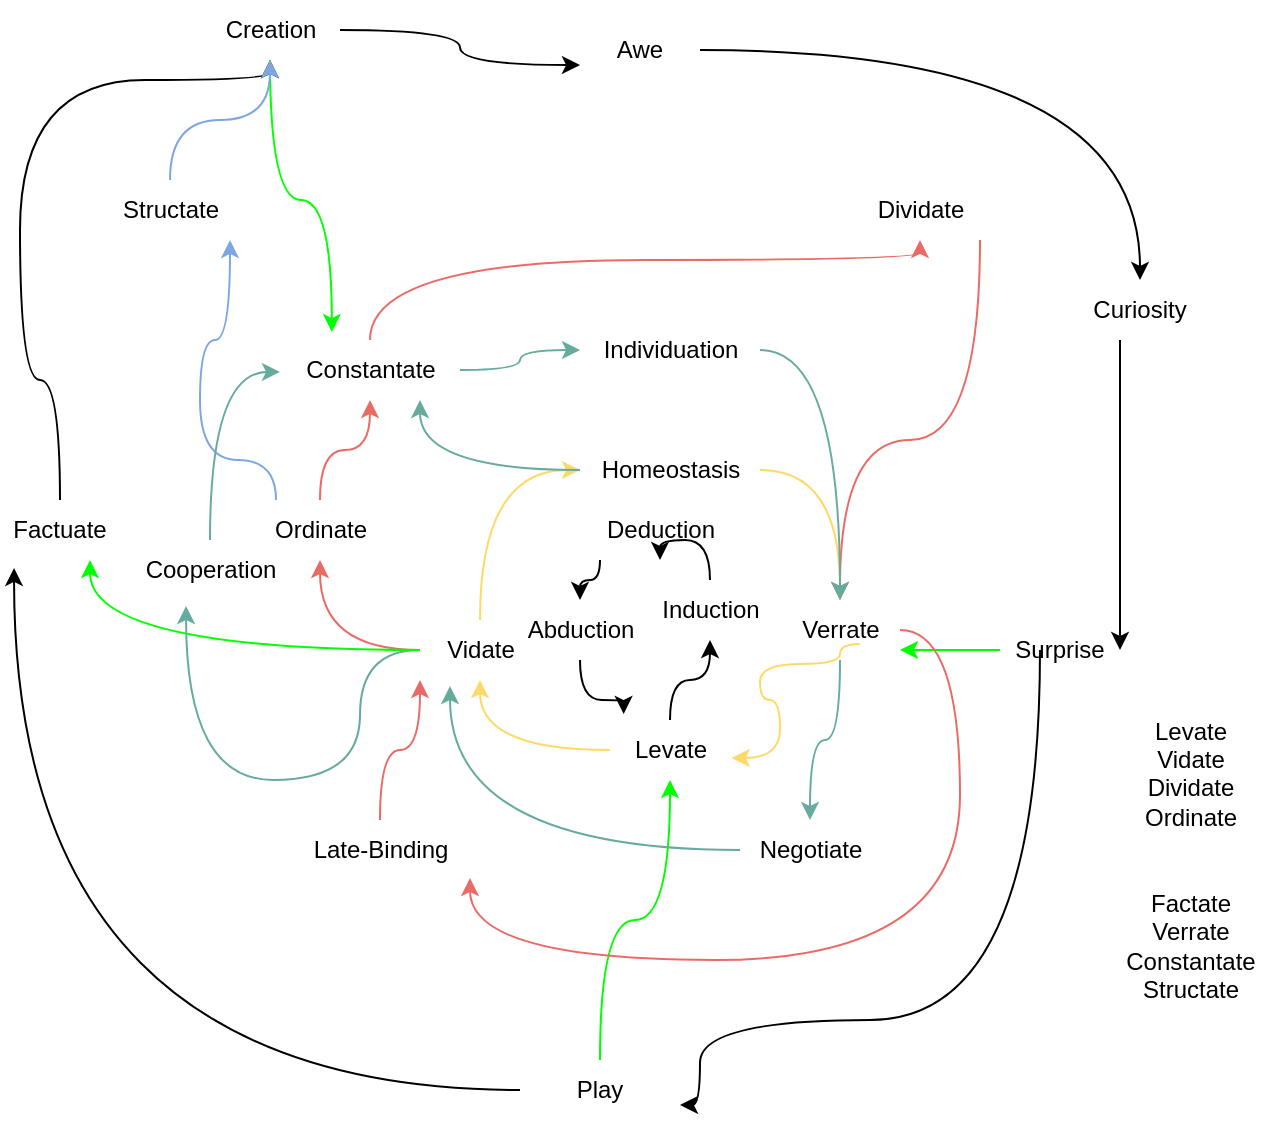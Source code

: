 <mxfile version="20.2.0" type="github">
  <diagram id="q7Endfqhxulxnqz8gKcs" name="Page-1">
    <mxGraphModel dx="961" dy="588" grid="1" gridSize="10" guides="1" tooltips="1" connect="1" arrows="1" fold="1" page="1" pageScale="1" pageWidth="850" pageHeight="1100" math="0" shadow="0">
      <root>
        <mxCell id="0" />
        <mxCell id="1" parent="0" />
        <mxCell id="l6QgvKTfLtVlL3AsR-WV-20" style="edgeStyle=orthogonalEdgeStyle;curved=1;orthogonalLoop=1;jettySize=auto;html=1;" parent="1" source="l6QgvKTfLtVlL3AsR-WV-1" target="l6QgvKTfLtVlL3AsR-WV-2" edge="1">
          <mxGeometry relative="1" as="geometry" />
        </mxCell>
        <mxCell id="l6QgvKTfLtVlL3AsR-WV-1" value="Awe" style="text;html=1;strokeColor=none;fillColor=none;align=center;verticalAlign=middle;whiteSpace=wrap;rounded=0;" parent="1" vertex="1">
          <mxGeometry x="350" y="90" width="60" height="30" as="geometry" />
        </mxCell>
        <mxCell id="l6QgvKTfLtVlL3AsR-WV-21" style="edgeStyle=orthogonalEdgeStyle;curved=1;orthogonalLoop=1;jettySize=auto;html=1;" parent="1" source="l6QgvKTfLtVlL3AsR-WV-2" target="l6QgvKTfLtVlL3AsR-WV-3" edge="1">
          <mxGeometry relative="1" as="geometry" />
        </mxCell>
        <mxCell id="l6QgvKTfLtVlL3AsR-WV-2" value="Curiosity" style="text;html=1;strokeColor=none;fillColor=none;align=center;verticalAlign=middle;whiteSpace=wrap;rounded=0;" parent="1" vertex="1">
          <mxGeometry x="600" y="220" width="60" height="30" as="geometry" />
        </mxCell>
        <mxCell id="l6QgvKTfLtVlL3AsR-WV-46" style="edgeStyle=orthogonalEdgeStyle;curved=1;orthogonalLoop=1;jettySize=auto;html=1;entryX=1;entryY=0.75;entryDx=0;entryDy=0;" parent="1" source="l6QgvKTfLtVlL3AsR-WV-3" target="l6QgvKTfLtVlL3AsR-WV-4" edge="1">
          <mxGeometry relative="1" as="geometry">
            <Array as="points">
              <mxPoint x="580" y="590" />
              <mxPoint x="410" y="590" />
              <mxPoint x="410" y="633" />
            </Array>
          </mxGeometry>
        </mxCell>
        <mxCell id="l6QgvKTfLtVlL3AsR-WV-50" style="edgeStyle=orthogonalEdgeStyle;curved=1;orthogonalLoop=1;jettySize=auto;html=1;strokeColor=#00FF00;" parent="1" source="l6QgvKTfLtVlL3AsR-WV-3" target="l6QgvKTfLtVlL3AsR-WV-8" edge="1">
          <mxGeometry relative="1" as="geometry" />
        </mxCell>
        <mxCell id="l6QgvKTfLtVlL3AsR-WV-3" value="Surprise" style="text;html=1;strokeColor=none;fillColor=none;align=center;verticalAlign=middle;whiteSpace=wrap;rounded=0;" parent="1" vertex="1">
          <mxGeometry x="560" y="405" width="60" as="geometry" />
        </mxCell>
        <mxCell id="l6QgvKTfLtVlL3AsR-WV-23" style="edgeStyle=orthogonalEdgeStyle;curved=1;orthogonalLoop=1;jettySize=auto;html=1;strokeColor=#00FF00;" parent="1" source="l6QgvKTfLtVlL3AsR-WV-4" target="l6QgvKTfLtVlL3AsR-WV-9" edge="1">
          <mxGeometry relative="1" as="geometry" />
        </mxCell>
        <mxCell id="AYosdrnLpDTpRpoJzwx4-12" style="edgeStyle=orthogonalEdgeStyle;curved=1;orthogonalLoop=1;jettySize=auto;html=1;entryX=0.117;entryY=1.133;entryDx=0;entryDy=0;entryPerimeter=0;" parent="1" source="l6QgvKTfLtVlL3AsR-WV-4" target="l6QgvKTfLtVlL3AsR-WV-5" edge="1">
          <mxGeometry relative="1" as="geometry" />
        </mxCell>
        <mxCell id="l6QgvKTfLtVlL3AsR-WV-4" value="Play" style="text;html=1;strokeColor=none;fillColor=none;align=center;verticalAlign=middle;whiteSpace=wrap;rounded=0;" parent="1" vertex="1">
          <mxGeometry x="320" y="610" width="80" height="30" as="geometry" />
        </mxCell>
        <mxCell id="l6QgvKTfLtVlL3AsR-WV-17" style="edgeStyle=orthogonalEdgeStyle;orthogonalLoop=1;jettySize=auto;html=1;curved=1;" parent="1" source="l6QgvKTfLtVlL3AsR-WV-5" target="l6QgvKTfLtVlL3AsR-WV-7" edge="1">
          <mxGeometry relative="1" as="geometry">
            <Array as="points">
              <mxPoint x="90" y="270" />
              <mxPoint x="70" y="270" />
              <mxPoint x="70" y="120" />
              <mxPoint x="195" y="120" />
            </Array>
          </mxGeometry>
        </mxCell>
        <mxCell id="l6QgvKTfLtVlL3AsR-WV-5" value="Factuate" style="text;html=1;strokeColor=none;fillColor=none;align=center;verticalAlign=middle;whiteSpace=wrap;rounded=0;" parent="1" vertex="1">
          <mxGeometry x="60" y="330" width="60" height="30" as="geometry" />
        </mxCell>
        <mxCell id="l6QgvKTfLtVlL3AsR-WV-36" style="edgeStyle=orthogonalEdgeStyle;curved=1;orthogonalLoop=1;jettySize=auto;html=1;entryX=0;entryY=0.75;entryDx=0;entryDy=0;" parent="1" source="l6QgvKTfLtVlL3AsR-WV-7" target="l6QgvKTfLtVlL3AsR-WV-1" edge="1">
          <mxGeometry relative="1" as="geometry" />
        </mxCell>
        <mxCell id="l6QgvKTfLtVlL3AsR-WV-52" style="edgeStyle=orthogonalEdgeStyle;curved=1;orthogonalLoop=1;jettySize=auto;html=1;entryX=0.288;entryY=-0.133;entryDx=0;entryDy=0;entryPerimeter=0;strokeColor=#00FF00;" parent="1" source="l6QgvKTfLtVlL3AsR-WV-7" target="l6QgvKTfLtVlL3AsR-WV-12" edge="1">
          <mxGeometry relative="1" as="geometry" />
        </mxCell>
        <mxCell id="l6QgvKTfLtVlL3AsR-WV-7" value="Creation" style="text;html=1;align=center;verticalAlign=middle;resizable=0;points=[];autosize=1;strokeColor=none;fillColor=none;" parent="1" vertex="1">
          <mxGeometry x="160" y="80" width="70" height="30" as="geometry" />
        </mxCell>
        <mxCell id="l6QgvKTfLtVlL3AsR-WV-27" style="edgeStyle=orthogonalEdgeStyle;curved=1;orthogonalLoop=1;jettySize=auto;html=1;entryX=1.014;entryY=0.633;entryDx=0;entryDy=0;entryPerimeter=0;fillColor=#fff2cc;strokeColor=#FFD966;startArrow=none;" parent="1" target="l6QgvKTfLtVlL3AsR-WV-9" edge="1">
          <mxGeometry relative="1" as="geometry">
            <Array as="points">
              <mxPoint x="480" y="402" />
              <mxPoint x="480" y="412" />
              <mxPoint x="440" y="412" />
              <mxPoint x="440" y="430" />
              <mxPoint x="450" y="430" />
              <mxPoint x="450" y="459" />
            </Array>
            <mxPoint x="490" y="402" as="sourcePoint" />
          </mxGeometry>
        </mxCell>
        <mxCell id="l6QgvKTfLtVlL3AsR-WV-41" style="edgeStyle=orthogonalEdgeStyle;curved=1;orthogonalLoop=1;jettySize=auto;html=1;strokeColor=#67AB9F;" parent="1" source="l6QgvKTfLtVlL3AsR-WV-8" target="l6QgvKTfLtVlL3AsR-WV-40" edge="1">
          <mxGeometry relative="1" as="geometry" />
        </mxCell>
        <mxCell id="l6QgvKTfLtVlL3AsR-WV-47" style="edgeStyle=orthogonalEdgeStyle;curved=1;orthogonalLoop=1;jettySize=auto;html=1;entryX=1;entryY=0.967;entryDx=0;entryDy=0;entryPerimeter=0;strokeColor=#EA6B66;" parent="1" source="l6QgvKTfLtVlL3AsR-WV-8" target="l6QgvKTfLtVlL3AsR-WV-15" edge="1">
          <mxGeometry relative="1" as="geometry">
            <Array as="points">
              <mxPoint x="540" y="395" />
              <mxPoint x="540" y="560" />
              <mxPoint x="295" y="560" />
            </Array>
          </mxGeometry>
        </mxCell>
        <mxCell id="l6QgvKTfLtVlL3AsR-WV-8" value="Verrate" style="text;html=1;align=center;verticalAlign=middle;resizable=0;points=[];autosize=1;strokeColor=none;fillColor=none;" parent="1" vertex="1">
          <mxGeometry x="450" y="380" width="60" height="30" as="geometry" />
        </mxCell>
        <mxCell id="l6QgvKTfLtVlL3AsR-WV-24" style="edgeStyle=orthogonalEdgeStyle;curved=1;orthogonalLoop=1;jettySize=auto;html=1;strokeColor=#FFD966;" parent="1" source="l6QgvKTfLtVlL3AsR-WV-9" target="l6QgvKTfLtVlL3AsR-WV-10" edge="1">
          <mxGeometry relative="1" as="geometry" />
        </mxCell>
        <mxCell id="AYosdrnLpDTpRpoJzwx4-4" style="edgeStyle=orthogonalEdgeStyle;orthogonalLoop=1;jettySize=auto;html=1;curved=1;" parent="1" source="l6QgvKTfLtVlL3AsR-WV-9" target="AYosdrnLpDTpRpoJzwx4-1" edge="1">
          <mxGeometry relative="1" as="geometry" />
        </mxCell>
        <mxCell id="l6QgvKTfLtVlL3AsR-WV-9" value="Levate" style="text;html=1;align=center;verticalAlign=middle;resizable=0;points=[];autosize=1;strokeColor=none;fillColor=none;" parent="1" vertex="1">
          <mxGeometry x="365" y="440" width="60" height="30" as="geometry" />
        </mxCell>
        <mxCell id="l6QgvKTfLtVlL3AsR-WV-29" style="edgeStyle=orthogonalEdgeStyle;curved=1;orthogonalLoop=1;jettySize=auto;html=1;strokeColor=#FFD966;" parent="1" source="l6QgvKTfLtVlL3AsR-WV-10" target="l6QgvKTfLtVlL3AsR-WV-11" edge="1">
          <mxGeometry relative="1" as="geometry">
            <Array as="points">
              <mxPoint x="300" y="315" />
            </Array>
          </mxGeometry>
        </mxCell>
        <mxCell id="l6QgvKTfLtVlL3AsR-WV-34" style="edgeStyle=orthogonalEdgeStyle;curved=1;orthogonalLoop=1;jettySize=auto;html=1;strokeColor=#EA6B66;" parent="1" source="l6QgvKTfLtVlL3AsR-WV-10" target="l6QgvKTfLtVlL3AsR-WV-16" edge="1">
          <mxGeometry relative="1" as="geometry" />
        </mxCell>
        <mxCell id="l6QgvKTfLtVlL3AsR-WV-44" style="edgeStyle=orthogonalEdgeStyle;curved=1;orthogonalLoop=1;jettySize=auto;html=1;entryX=0.367;entryY=1.1;entryDx=0;entryDy=0;entryPerimeter=0;strokeColor=#67AB9F;" parent="1" source="l6QgvKTfLtVlL3AsR-WV-10" target="l6QgvKTfLtVlL3AsR-WV-43" edge="1">
          <mxGeometry relative="1" as="geometry">
            <Array as="points">
              <mxPoint x="240" y="405" />
              <mxPoint x="240" y="470" />
              <mxPoint x="153" y="470" />
            </Array>
          </mxGeometry>
        </mxCell>
        <mxCell id="l6QgvKTfLtVlL3AsR-WV-51" style="edgeStyle=orthogonalEdgeStyle;curved=1;orthogonalLoop=1;jettySize=auto;html=1;entryX=0.75;entryY=1;entryDx=0;entryDy=0;strokeColor=#00FF00;" parent="1" source="l6QgvKTfLtVlL3AsR-WV-10" target="l6QgvKTfLtVlL3AsR-WV-5" edge="1">
          <mxGeometry relative="1" as="geometry" />
        </mxCell>
        <mxCell id="l6QgvKTfLtVlL3AsR-WV-10" value="Vidate" style="text;html=1;align=center;verticalAlign=middle;resizable=0;points=[];autosize=1;strokeColor=none;fillColor=none;" parent="1" vertex="1">
          <mxGeometry x="270" y="390" width="60" height="30" as="geometry" />
        </mxCell>
        <mxCell id="l6QgvKTfLtVlL3AsR-WV-26" style="edgeStyle=orthogonalEdgeStyle;curved=1;orthogonalLoop=1;jettySize=auto;html=1;strokeColor=#FFD966;" parent="1" source="l6QgvKTfLtVlL3AsR-WV-11" target="l6QgvKTfLtVlL3AsR-WV-8" edge="1">
          <mxGeometry relative="1" as="geometry" />
        </mxCell>
        <mxCell id="l6QgvKTfLtVlL3AsR-WV-28" style="edgeStyle=orthogonalEdgeStyle;curved=1;orthogonalLoop=1;jettySize=auto;html=1;strokeColor=#67AB9F;" parent="1" source="l6QgvKTfLtVlL3AsR-WV-11" target="l6QgvKTfLtVlL3AsR-WV-12" edge="1">
          <mxGeometry relative="1" as="geometry">
            <Array as="points">
              <mxPoint x="270" y="315" />
            </Array>
          </mxGeometry>
        </mxCell>
        <mxCell id="l6QgvKTfLtVlL3AsR-WV-11" value="Homeostasis" style="text;html=1;align=center;verticalAlign=middle;resizable=0;points=[];autosize=1;strokeColor=none;fillColor=none;" parent="1" vertex="1">
          <mxGeometry x="350" y="300" width="90" height="30" as="geometry" />
        </mxCell>
        <mxCell id="l6QgvKTfLtVlL3AsR-WV-30" style="edgeStyle=orthogonalEdgeStyle;curved=1;orthogonalLoop=1;jettySize=auto;html=1;strokeColor=#7EA6E0;" parent="1" source="l6QgvKTfLtVlL3AsR-WV-16" target="l6QgvKTfLtVlL3AsR-WV-13" edge="1">
          <mxGeometry relative="1" as="geometry">
            <mxPoint x="180" y="140" as="targetPoint" />
            <Array as="points">
              <mxPoint x="198" y="310" />
              <mxPoint x="160" y="310" />
              <mxPoint x="160" y="250" />
              <mxPoint x="175" y="250" />
              <mxPoint x="175" y="175" />
            </Array>
          </mxGeometry>
        </mxCell>
        <mxCell id="l6QgvKTfLtVlL3AsR-WV-38" style="edgeStyle=orthogonalEdgeStyle;curved=1;orthogonalLoop=1;jettySize=auto;html=1;strokeColor=#67AB9F;" parent="1" source="l6QgvKTfLtVlL3AsR-WV-12" target="l6QgvKTfLtVlL3AsR-WV-37" edge="1">
          <mxGeometry relative="1" as="geometry" />
        </mxCell>
        <mxCell id="l6QgvKTfLtVlL3AsR-WV-12" value="Constantate" style="text;html=1;align=center;verticalAlign=middle;resizable=0;points=[];autosize=1;strokeColor=none;fillColor=none;" parent="1" vertex="1">
          <mxGeometry x="200" y="250" width="90" height="30" as="geometry" />
        </mxCell>
        <mxCell id="l6QgvKTfLtVlL3AsR-WV-49" value="" style="edgeStyle=orthogonalEdgeStyle;curved=1;orthogonalLoop=1;jettySize=auto;html=1;strokeColor=#7EA6E0;" parent="1" source="l6QgvKTfLtVlL3AsR-WV-13" target="l6QgvKTfLtVlL3AsR-WV-7" edge="1">
          <mxGeometry relative="1" as="geometry" />
        </mxCell>
        <mxCell id="l6QgvKTfLtVlL3AsR-WV-13" value="Structate" style="text;html=1;align=center;verticalAlign=middle;resizable=0;points=[];autosize=1;strokeColor=none;fillColor=none;" parent="1" vertex="1">
          <mxGeometry x="110" y="170" width="70" height="30" as="geometry" />
        </mxCell>
        <mxCell id="l6QgvKTfLtVlL3AsR-WV-33" style="edgeStyle=orthogonalEdgeStyle;curved=1;orthogonalLoop=1;jettySize=auto;html=1;strokeColor=#EA6B66;" parent="1" source="l6QgvKTfLtVlL3AsR-WV-14" target="l6QgvKTfLtVlL3AsR-WV-8" edge="1">
          <mxGeometry relative="1" as="geometry">
            <Array as="points">
              <mxPoint x="550" y="300" />
              <mxPoint x="480" y="300" />
            </Array>
          </mxGeometry>
        </mxCell>
        <mxCell id="l6QgvKTfLtVlL3AsR-WV-14" value="Dividate" style="text;html=1;align=center;verticalAlign=middle;resizable=0;points=[];autosize=1;strokeColor=none;fillColor=none;" parent="1" vertex="1">
          <mxGeometry x="485" y="170" width="70" height="30" as="geometry" />
        </mxCell>
        <mxCell id="l6QgvKTfLtVlL3AsR-WV-32" style="edgeStyle=orthogonalEdgeStyle;curved=1;orthogonalLoop=1;jettySize=auto;html=1;strokeColor=#EA6B66;" parent="1" source="l6QgvKTfLtVlL3AsR-WV-12" target="l6QgvKTfLtVlL3AsR-WV-14" edge="1">
          <mxGeometry relative="1" as="geometry">
            <Array as="points">
              <mxPoint x="245" y="210" />
              <mxPoint x="520" y="210" />
            </Array>
          </mxGeometry>
        </mxCell>
        <mxCell id="l6QgvKTfLtVlL3AsR-WV-48" style="edgeStyle=orthogonalEdgeStyle;curved=1;orthogonalLoop=1;jettySize=auto;html=1;entryX=0;entryY=1;entryDx=0;entryDy=0;entryPerimeter=0;strokeColor=#EA6B66;" parent="1" source="l6QgvKTfLtVlL3AsR-WV-15" target="l6QgvKTfLtVlL3AsR-WV-10" edge="1">
          <mxGeometry relative="1" as="geometry" />
        </mxCell>
        <mxCell id="l6QgvKTfLtVlL3AsR-WV-15" value="Late-Binding" style="text;html=1;align=center;verticalAlign=middle;resizable=0;points=[];autosize=1;strokeColor=none;fillColor=none;" parent="1" vertex="1">
          <mxGeometry x="205" y="490" width="90" height="30" as="geometry" />
        </mxCell>
        <mxCell id="l6QgvKTfLtVlL3AsR-WV-35" style="edgeStyle=orthogonalEdgeStyle;curved=1;orthogonalLoop=1;jettySize=auto;html=1;strokeColor=#EA6B66;" parent="1" source="l6QgvKTfLtVlL3AsR-WV-16" target="l6QgvKTfLtVlL3AsR-WV-12" edge="1">
          <mxGeometry relative="1" as="geometry" />
        </mxCell>
        <mxCell id="l6QgvKTfLtVlL3AsR-WV-16" value="Ordinate" style="text;html=1;align=center;verticalAlign=middle;resizable=0;points=[];autosize=1;strokeColor=none;fillColor=none;rounded=0;" parent="1" vertex="1">
          <mxGeometry x="185" y="330" width="70" height="30" as="geometry" />
        </mxCell>
        <mxCell id="l6QgvKTfLtVlL3AsR-WV-39" style="edgeStyle=orthogonalEdgeStyle;curved=1;orthogonalLoop=1;jettySize=auto;html=1;strokeColor=#67AB9F;" parent="1" source="l6QgvKTfLtVlL3AsR-WV-37" target="l6QgvKTfLtVlL3AsR-WV-8" edge="1">
          <mxGeometry relative="1" as="geometry" />
        </mxCell>
        <mxCell id="l6QgvKTfLtVlL3AsR-WV-37" value="Individuation" style="text;html=1;align=center;verticalAlign=middle;resizable=0;points=[];autosize=1;strokeColor=none;fillColor=none;" parent="1" vertex="1">
          <mxGeometry x="350" y="240" width="90" height="30" as="geometry" />
        </mxCell>
        <mxCell id="l6QgvKTfLtVlL3AsR-WV-42" style="edgeStyle=orthogonalEdgeStyle;curved=1;orthogonalLoop=1;jettySize=auto;html=1;entryX=0.25;entryY=1.1;entryDx=0;entryDy=0;entryPerimeter=0;strokeColor=#67AB9F;" parent="1" source="l6QgvKTfLtVlL3AsR-WV-40" target="l6QgvKTfLtVlL3AsR-WV-10" edge="1">
          <mxGeometry relative="1" as="geometry" />
        </mxCell>
        <mxCell id="l6QgvKTfLtVlL3AsR-WV-40" value="Negotiate" style="text;html=1;align=center;verticalAlign=middle;resizable=0;points=[];autosize=1;strokeColor=none;fillColor=none;" parent="1" vertex="1">
          <mxGeometry x="430" y="490" width="70" height="30" as="geometry" />
        </mxCell>
        <mxCell id="l6QgvKTfLtVlL3AsR-WV-45" style="edgeStyle=orthogonalEdgeStyle;curved=1;orthogonalLoop=1;jettySize=auto;html=1;entryX=0;entryY=0.533;entryDx=0;entryDy=0;entryPerimeter=0;strokeColor=#67AB9F;" parent="1" source="l6QgvKTfLtVlL3AsR-WV-43" target="l6QgvKTfLtVlL3AsR-WV-12" edge="1">
          <mxGeometry relative="1" as="geometry" />
        </mxCell>
        <mxCell id="l6QgvKTfLtVlL3AsR-WV-43" value="Cooperation" style="text;html=1;align=center;verticalAlign=middle;resizable=0;points=[];autosize=1;strokeColor=none;fillColor=none;" parent="1" vertex="1">
          <mxGeometry x="120" y="350" width="90" height="30" as="geometry" />
        </mxCell>
        <mxCell id="AYosdrnLpDTpRpoJzwx4-8" style="edgeStyle=orthogonalEdgeStyle;curved=1;orthogonalLoop=1;jettySize=auto;html=1;" parent="1" source="AYosdrnLpDTpRpoJzwx4-2" target="AYosdrnLpDTpRpoJzwx4-3" edge="1">
          <mxGeometry relative="1" as="geometry">
            <mxPoint x="350" y="360" as="targetPoint" />
            <Array as="points">
              <mxPoint x="360" y="370" />
              <mxPoint x="350" y="370" />
            </Array>
          </mxGeometry>
        </mxCell>
        <mxCell id="AYosdrnLpDTpRpoJzwx4-2" value="Deduction" style="text;html=1;align=center;verticalAlign=middle;resizable=0;points=[];autosize=1;strokeColor=none;fillColor=none;" parent="1" vertex="1">
          <mxGeometry x="350" y="330" width="80" height="30" as="geometry" />
        </mxCell>
        <mxCell id="AYosdrnLpDTpRpoJzwx4-5" style="edgeStyle=orthogonalEdgeStyle;curved=1;orthogonalLoop=1;jettySize=auto;html=1;entryX=0.114;entryY=-0.1;entryDx=0;entryDy=0;entryPerimeter=0;" parent="1" source="AYosdrnLpDTpRpoJzwx4-3" target="l6QgvKTfLtVlL3AsR-WV-9" edge="1">
          <mxGeometry relative="1" as="geometry" />
        </mxCell>
        <mxCell id="AYosdrnLpDTpRpoJzwx4-3" value="Abduction" style="text;html=1;align=center;verticalAlign=middle;resizable=0;points=[];autosize=1;strokeColor=none;fillColor=none;" parent="1" vertex="1">
          <mxGeometry x="310" y="380" width="80" height="30" as="geometry" />
        </mxCell>
        <mxCell id="AYosdrnLpDTpRpoJzwx4-11" style="edgeStyle=orthogonalEdgeStyle;curved=1;orthogonalLoop=1;jettySize=auto;html=1;" parent="1" source="AYosdrnLpDTpRpoJzwx4-1" target="AYosdrnLpDTpRpoJzwx4-2" edge="1">
          <mxGeometry relative="1" as="geometry" />
        </mxCell>
        <mxCell id="AYosdrnLpDTpRpoJzwx4-1" value="Induction" style="text;html=1;align=center;verticalAlign=middle;resizable=0;points=[];autosize=1;strokeColor=none;fillColor=none;" parent="1" vertex="1">
          <mxGeometry x="380" y="370" width="70" height="30" as="geometry" />
        </mxCell>
        <mxCell id="Zhi4u-zuvmOuOBgjxFfE-1" value="Levate&lt;br&gt;Vidate&lt;br&gt;Dividate&lt;br&gt;Ordinate&lt;br&gt;&lt;br&gt;&lt;br&gt;Factate&lt;br&gt;Verrate&lt;br&gt;Constantate&lt;br&gt;Structate" style="text;html=1;align=center;verticalAlign=middle;resizable=0;points=[];autosize=1;strokeColor=none;fillColor=none;" vertex="1" parent="1">
          <mxGeometry x="610" y="430" width="90" height="160" as="geometry" />
        </mxCell>
      </root>
    </mxGraphModel>
  </diagram>
</mxfile>
